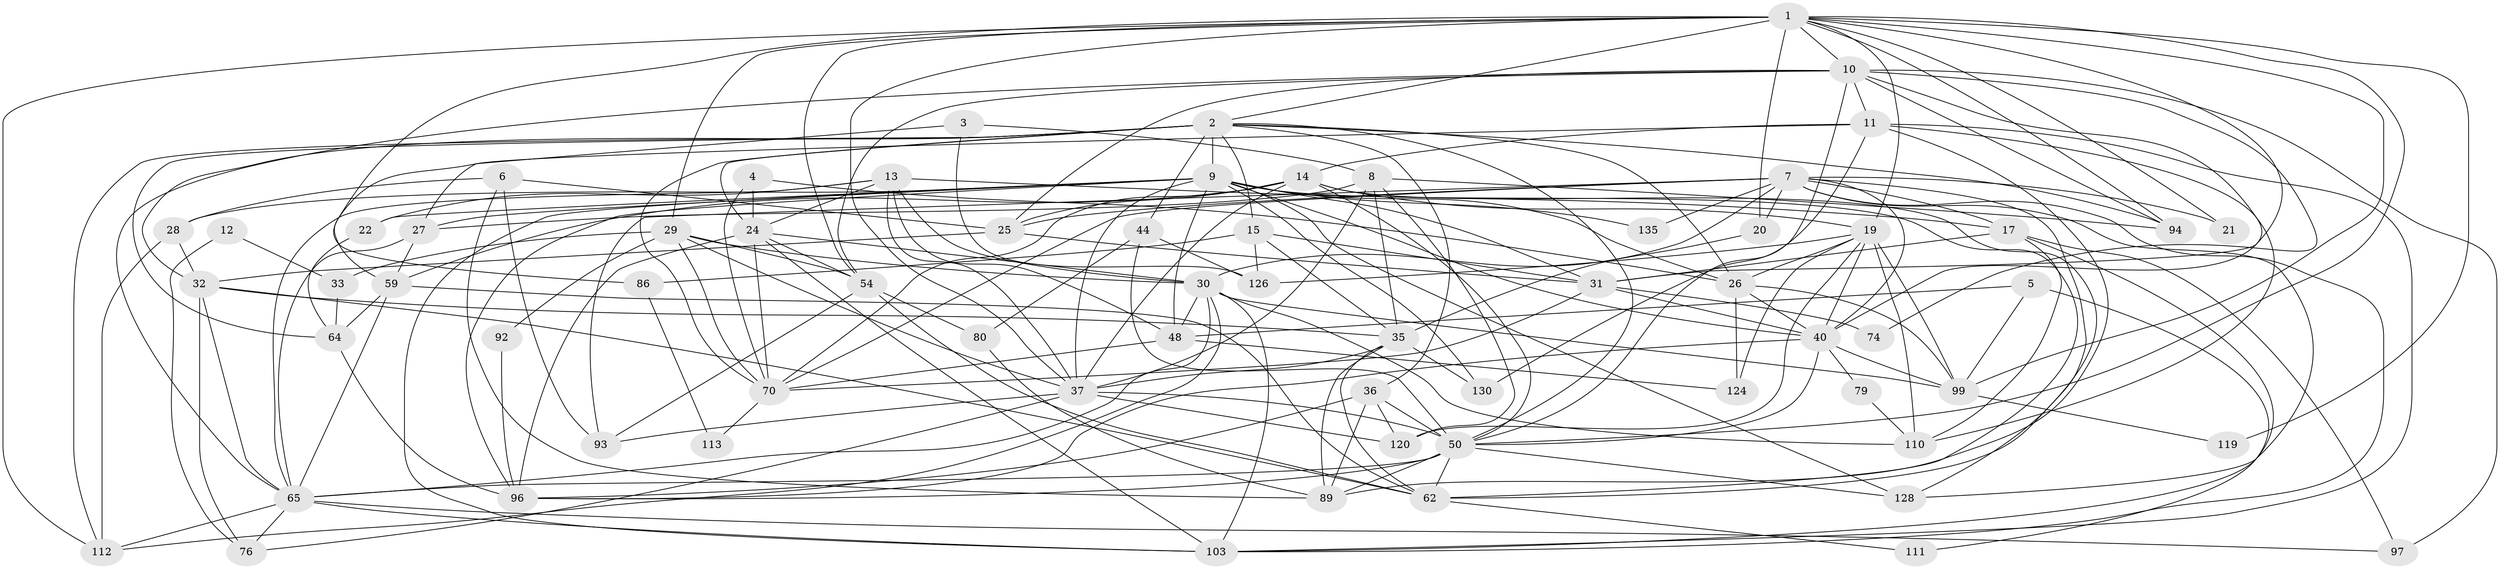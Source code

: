 // original degree distribution, {4: 0.23703703703703705, 7: 0.02962962962962963, 3: 0.2814814814814815, 2: 0.14074074074074075, 5: 0.1925925925925926, 6: 0.1037037037037037, 8: 0.007407407407407408, 10: 0.007407407407407408}
// Generated by graph-tools (version 1.1) at 2025/14/03/09/25 04:14:58]
// undirected, 67 vertices, 197 edges
graph export_dot {
graph [start="1"]
  node [color=gray90,style=filled];
  1 [super="+69+82+16"];
  2 [super="+133+125+39"];
  3;
  4 [super="+34"];
  5;
  6;
  7 [super="+90+18"];
  8 [super="+121"];
  9 [super="+132+41+45"];
  10 [super="+51"];
  11 [super="+23+47"];
  12;
  13 [super="+72"];
  14 [super="+106"];
  15 [super="+108"];
  17;
  19 [super="+78+102"];
  20;
  21;
  22;
  24 [super="+56+68"];
  25 [super="+53+116"];
  26 [super="+118+129"];
  27 [super="+42"];
  28;
  29 [super="+123"];
  30 [super="+43+46"];
  31 [super="+83+114"];
  32 [super="+107"];
  33;
  35 [super="+61"];
  36 [super="+49"];
  37 [super="+109+38"];
  40 [super="+57+52"];
  44 [super="+134"];
  48 [super="+67"];
  50 [super="+58"];
  54 [super="+104"];
  59 [super="+122"];
  62 [super="+63"];
  64 [super="+75"];
  65 [super="+100+81"];
  70 [super="+87+88"];
  74;
  76 [super="+98"];
  79;
  80;
  86;
  89;
  92;
  93;
  94;
  96 [super="+101"];
  97;
  99;
  103 [super="+131"];
  110;
  111;
  112 [super="+115"];
  113;
  119;
  120;
  124;
  126;
  128;
  130;
  135;
  1 -- 10;
  1 -- 99;
  1 -- 119;
  1 -- 37;
  1 -- 2;
  1 -- 19;
  1 -- 86;
  1 -- 29 [weight=2];
  1 -- 31;
  1 -- 112;
  1 -- 50;
  1 -- 20;
  1 -- 21;
  1 -- 54;
  1 -- 94;
  2 -- 50;
  2 -- 94;
  2 -- 24;
  2 -- 36;
  2 -- 9;
  2 -- 15;
  2 -- 32;
  2 -- 64;
  2 -- 112;
  2 -- 70;
  2 -- 26;
  2 -- 44;
  3 -- 126;
  3 -- 8;
  3 -- 27;
  4 -- 70;
  4 -- 24 [weight=2];
  4 -- 26;
  5 -- 99;
  5 -- 111;
  5 -- 48;
  6 -- 89;
  6 -- 93;
  6 -- 25;
  6 -- 28;
  7 -- 17;
  7 -- 128;
  7 -- 135;
  7 -- 103;
  7 -- 30;
  7 -- 21;
  7 -- 93;
  7 -- 62;
  7 -- 25;
  7 -- 70;
  7 -- 40;
  7 -- 20;
  8 -- 35;
  8 -- 27;
  8 -- 120;
  8 -- 94;
  8 -- 37;
  9 -- 128;
  9 -- 48;
  9 -- 40 [weight=2];
  9 -- 96;
  9 -- 37;
  9 -- 135;
  9 -- 22;
  9 -- 26;
  9 -- 27;
  9 -- 31;
  9 -- 62;
  9 -- 130;
  9 -- 103;
  9 -- 28;
  10 -- 74;
  10 -- 97;
  10 -- 40;
  10 -- 11;
  10 -- 50;
  10 -- 25;
  10 -- 94;
  10 -- 65;
  10 -- 54;
  11 -- 130;
  11 -- 59;
  11 -- 89;
  11 -- 110;
  11 -- 103;
  11 -- 14;
  12 -- 33;
  12 -- 76;
  13 -- 30;
  13 -- 22;
  13 -- 65;
  13 -- 17;
  13 -- 24;
  13 -- 48;
  13 -- 37;
  14 -- 128;
  14 -- 19;
  14 -- 37;
  14 -- 50;
  14 -- 70;
  14 -- 59;
  14 -- 25;
  15 -- 126;
  15 -- 86;
  15 -- 31;
  15 -- 35;
  17 -- 103;
  17 -- 110;
  17 -- 97;
  17 -- 31;
  19 -- 99;
  19 -- 124;
  19 -- 126;
  19 -- 110;
  19 -- 120;
  19 -- 40;
  19 -- 26;
  20 -- 35;
  22 -- 64;
  24 -- 96;
  24 -- 30;
  24 -- 103;
  24 -- 70;
  24 -- 54;
  25 -- 31;
  25 -- 32;
  26 -- 99;
  26 -- 124;
  26 -- 40;
  27 -- 59 [weight=2];
  27 -- 65;
  28 -- 112;
  28 -- 32;
  29 -- 92;
  29 -- 30;
  29 -- 33;
  29 -- 70;
  29 -- 37;
  29 -- 54;
  30 -- 48;
  30 -- 112;
  30 -- 99;
  30 -- 103;
  30 -- 110;
  30 -- 65;
  31 -- 74;
  31 -- 70;
  31 -- 40;
  32 -- 76;
  32 -- 35;
  32 -- 65;
  32 -- 62;
  33 -- 64;
  35 -- 89;
  35 -- 37;
  35 -- 62;
  35 -- 130;
  36 -- 50;
  36 -- 89;
  36 -- 120;
  36 -- 96;
  37 -- 120;
  37 -- 93;
  37 -- 76;
  37 -- 50;
  40 -- 79;
  40 -- 96;
  40 -- 99;
  40 -- 50;
  44 -- 80;
  44 -- 126;
  44 -- 50;
  48 -- 70;
  48 -- 124;
  50 -- 128;
  50 -- 89;
  50 -- 96;
  50 -- 65;
  50 -- 62;
  54 -- 93;
  54 -- 80;
  54 -- 62;
  59 -- 64;
  59 -- 65;
  59 -- 62;
  62 -- 111;
  64 -- 96;
  65 -- 97;
  65 -- 112;
  65 -- 76;
  65 -- 103;
  70 -- 113;
  79 -- 110;
  80 -- 89;
  86 -- 113;
  92 -- 96;
  99 -- 119;
}

